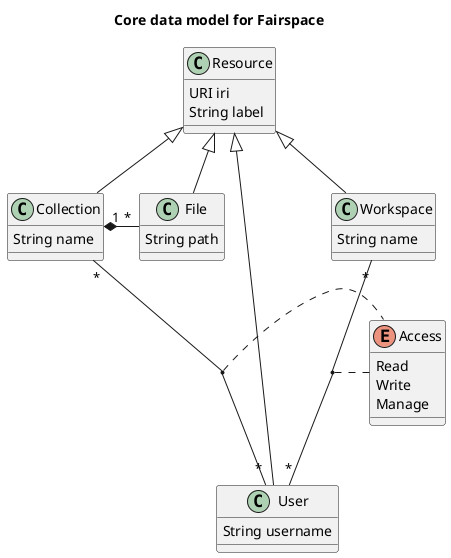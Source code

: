 @startuml Core data model

title Core data model for Fairspace

enum Access {
    Read
    Write
    Manage
}

class Resource {
    URI iri
    String label
}

class User extends Resource {
    String username
}

class Workspace extends Resource {
    String name
}
Workspace "*" -- "*" User
(Workspace, User) . Access

class File extends Resource {
    String path
}

class Collection extends Resource {
    String name
}
Collection "1" *- "*" File
Collection "*" -- "*" User
(Collection, User) . Access

@enduml
